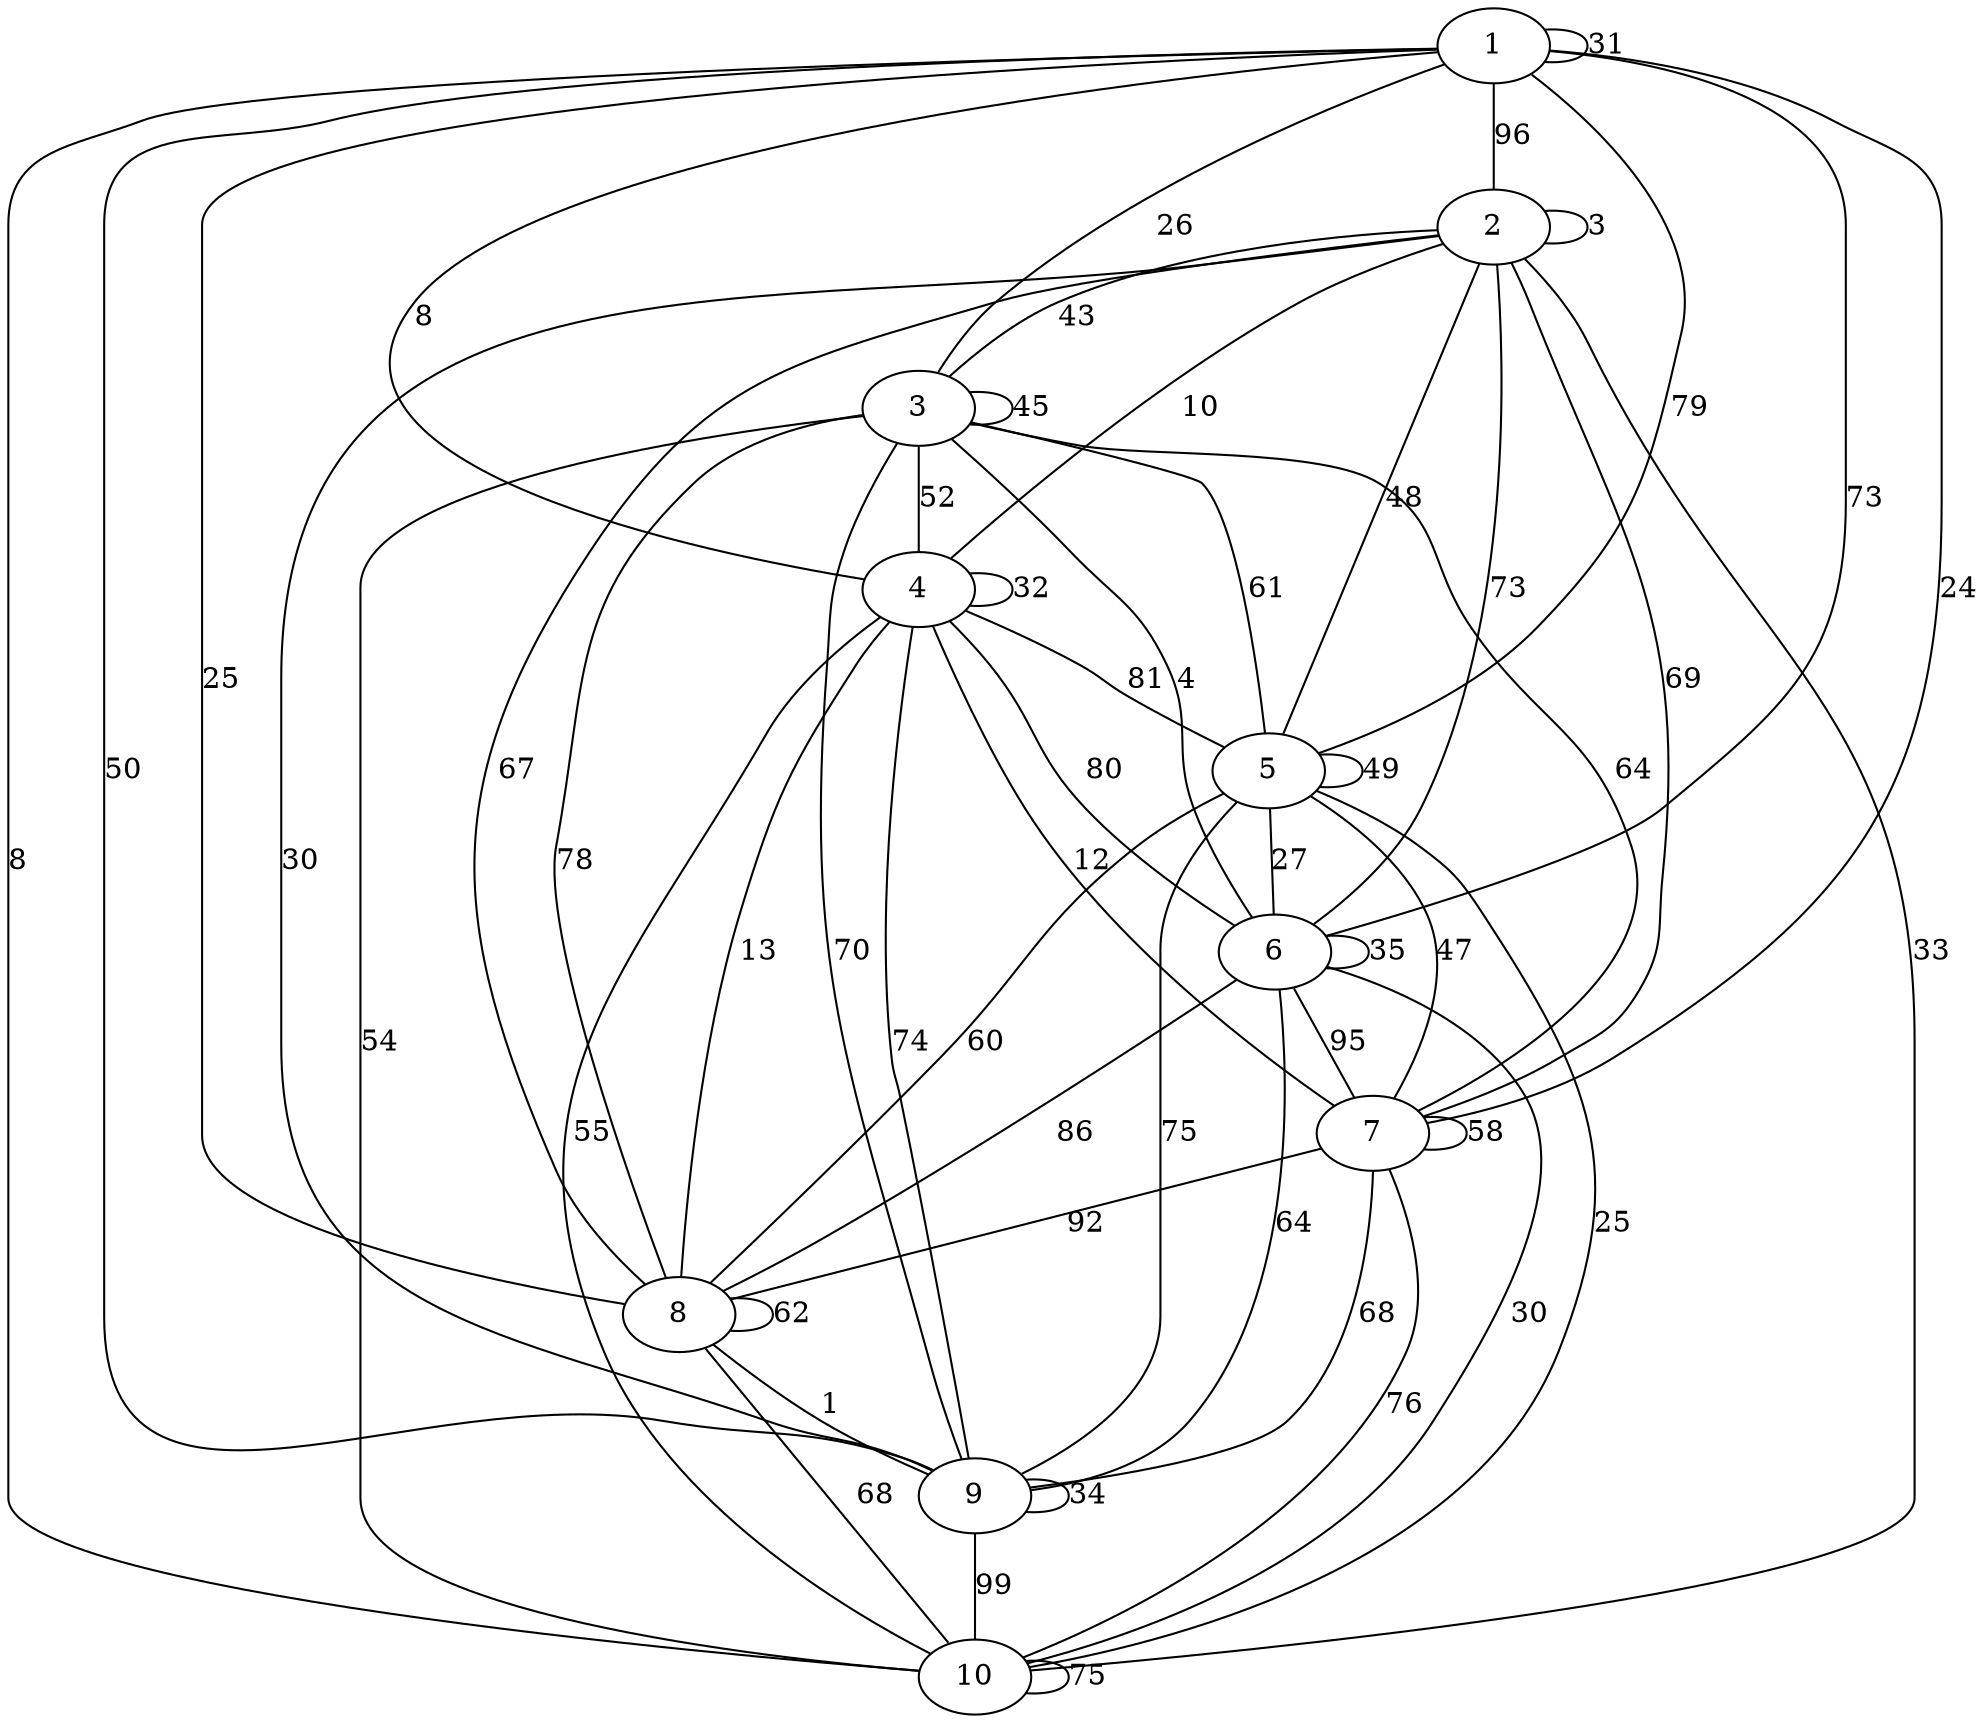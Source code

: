 graph {
1 -- 1[label="31",weight="31"];
1 -- 2[label="96",weight="96"];
1 -- 3[label="26",weight="26"];
1 -- 4[label="8",weight="8"];
1 -- 5[label="79",weight="79"];
1 -- 6[label="73",weight="73"];
1 -- 7[label="24",weight="24"];
1 -- 8[label="25",weight="25"];
1 -- 9[label="50",weight="50"];
1 -- 10[label="8",weight="8"];
2 -- 2[label="3",weight="3"];
2 -- 3[label="43",weight="43"];
2 -- 4[label="10",weight="10"];
2 -- 5[label="48",weight="48"];
2 -- 6[label="73",weight="73"];
2 -- 7[label="69",weight="69"];
2 -- 8[label="67",weight="67"];
2 -- 9[label="30",weight="30"];
2 -- 10[label="33",weight="33"];
3 -- 3[label="45",weight="45"];
3 -- 4[label="52",weight="52"];
3 -- 5[label="61",weight="61"];
3 -- 6[label="4",weight="4"];
3 -- 7[label="64",weight="64"];
3 -- 8[label="78",weight="78"];
3 -- 9[label="70",weight="70"];
3 -- 10[label="54",weight="54"];
4 -- 4[label="32",weight="32"];
4 -- 5[label="81",weight="81"];
4 -- 6[label="80",weight="80"];
4 -- 7[label="12",weight="12"];
4 -- 8[label="13",weight="13"];
4 -- 9[label="74",weight="74"];
4 -- 10[label="55",weight="55"];
5 -- 5[label="49",weight="49"];
5 -- 6[label="27",weight="27"];
5 -- 7[label="47",weight="47"];
5 -- 8[label="60",weight="60"];
5 -- 9[label="75",weight="75"];
5 -- 10[label="25",weight="25"];
6 -- 6[label="35",weight="35"];
6 -- 7[label="95",weight="95"];
6 -- 8[label="86",weight="86"];
6 -- 9[label="64",weight="64"];
6 -- 10[label="30",weight="30"];
7 -- 7[label="58",weight="58"];
7 -- 8[label="92",weight="92"];
7 -- 9[label="68",weight="68"];
7 -- 10[label="76",weight="76"];
8 -- 8[label="62",weight="62"];
8 -- 9[label="1",weight="1"];
8 -- 10[label="68",weight="68"];
9 -- 9[label="34",weight="34"];
9 -- 10[label="99",weight="99"];
10 -- 10[label="75",weight="75"];
}